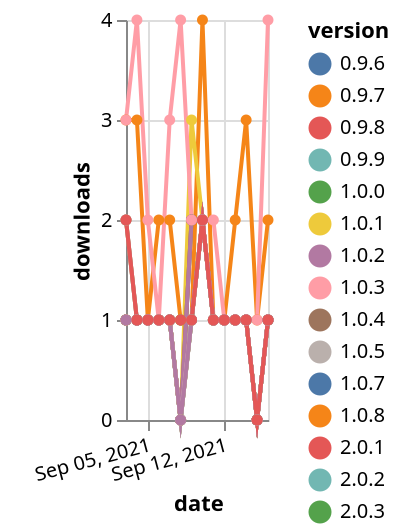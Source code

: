 {"$schema": "https://vega.github.io/schema/vega-lite/v5.json", "description": "A simple bar chart with embedded data.", "data": {"values": [{"date": "2021-09-03", "total": 202, "delta": 1, "version": "1.0.4"}, {"date": "2021-09-04", "total": 203, "delta": 1, "version": "1.0.4"}, {"date": "2021-09-05", "total": 204, "delta": 1, "version": "1.0.4"}, {"date": "2021-09-06", "total": 205, "delta": 1, "version": "1.0.4"}, {"date": "2021-09-07", "total": 206, "delta": 1, "version": "1.0.4"}, {"date": "2021-09-08", "total": 206, "delta": 0, "version": "1.0.4"}, {"date": "2021-09-09", "total": 207, "delta": 1, "version": "1.0.4"}, {"date": "2021-09-10", "total": 209, "delta": 2, "version": "1.0.4"}, {"date": "2021-09-11", "total": 210, "delta": 1, "version": "1.0.4"}, {"date": "2021-09-12", "total": 211, "delta": 1, "version": "1.0.4"}, {"date": "2021-09-13", "total": 212, "delta": 1, "version": "1.0.4"}, {"date": "2021-09-14", "total": 213, "delta": 1, "version": "1.0.4"}, {"date": "2021-09-15", "total": 213, "delta": 0, "version": "1.0.4"}, {"date": "2021-09-16", "total": 214, "delta": 1, "version": "1.0.4"}, {"date": "2021-09-03", "total": 147, "delta": 2, "version": "2.0.2"}, {"date": "2021-09-04", "total": 148, "delta": 1, "version": "2.0.2"}, {"date": "2021-09-05", "total": 149, "delta": 1, "version": "2.0.2"}, {"date": "2021-09-06", "total": 150, "delta": 1, "version": "2.0.2"}, {"date": "2021-09-07", "total": 151, "delta": 1, "version": "2.0.2"}, {"date": "2021-09-08", "total": 151, "delta": 0, "version": "2.0.2"}, {"date": "2021-09-09", "total": 153, "delta": 2, "version": "2.0.2"}, {"date": "2021-09-10", "total": 155, "delta": 2, "version": "2.0.2"}, {"date": "2021-09-11", "total": 156, "delta": 1, "version": "2.0.2"}, {"date": "2021-09-12", "total": 157, "delta": 1, "version": "2.0.2"}, {"date": "2021-09-13", "total": 158, "delta": 1, "version": "2.0.2"}, {"date": "2021-09-14", "total": 159, "delta": 1, "version": "2.0.2"}, {"date": "2021-09-15", "total": 159, "delta": 0, "version": "2.0.2"}, {"date": "2021-09-16", "total": 160, "delta": 1, "version": "2.0.2"}, {"date": "2021-09-03", "total": 424, "delta": 3, "version": "1.0.8"}, {"date": "2021-09-04", "total": 427, "delta": 3, "version": "1.0.8"}, {"date": "2021-09-05", "total": 428, "delta": 1, "version": "1.0.8"}, {"date": "2021-09-06", "total": 430, "delta": 2, "version": "1.0.8"}, {"date": "2021-09-07", "total": 432, "delta": 2, "version": "1.0.8"}, {"date": "2021-09-08", "total": 433, "delta": 1, "version": "1.0.8"}, {"date": "2021-09-09", "total": 434, "delta": 1, "version": "1.0.8"}, {"date": "2021-09-10", "total": 438, "delta": 4, "version": "1.0.8"}, {"date": "2021-09-11", "total": 439, "delta": 1, "version": "1.0.8"}, {"date": "2021-09-12", "total": 440, "delta": 1, "version": "1.0.8"}, {"date": "2021-09-13", "total": 442, "delta": 2, "version": "1.0.8"}, {"date": "2021-09-14", "total": 445, "delta": 3, "version": "1.0.8"}, {"date": "2021-09-15", "total": 446, "delta": 1, "version": "1.0.8"}, {"date": "2021-09-16", "total": 448, "delta": 2, "version": "1.0.8"}, {"date": "2021-09-03", "total": 171, "delta": 1, "version": "0.9.6"}, {"date": "2021-09-04", "total": 172, "delta": 1, "version": "0.9.6"}, {"date": "2021-09-05", "total": 173, "delta": 1, "version": "0.9.6"}, {"date": "2021-09-06", "total": 174, "delta": 1, "version": "0.9.6"}, {"date": "2021-09-07", "total": 175, "delta": 1, "version": "0.9.6"}, {"date": "2021-09-08", "total": 176, "delta": 1, "version": "0.9.6"}, {"date": "2021-09-09", "total": 177, "delta": 1, "version": "0.9.6"}, {"date": "2021-09-10", "total": 179, "delta": 2, "version": "0.9.6"}, {"date": "2021-09-11", "total": 180, "delta": 1, "version": "0.9.6"}, {"date": "2021-09-12", "total": 181, "delta": 1, "version": "0.9.6"}, {"date": "2021-09-13", "total": 182, "delta": 1, "version": "0.9.6"}, {"date": "2021-09-14", "total": 183, "delta": 1, "version": "0.9.6"}, {"date": "2021-09-15", "total": 183, "delta": 0, "version": "0.9.6"}, {"date": "2021-09-16", "total": 184, "delta": 1, "version": "0.9.6"}, {"date": "2021-09-03", "total": 143, "delta": 1, "version": "0.9.9"}, {"date": "2021-09-04", "total": 144, "delta": 1, "version": "0.9.9"}, {"date": "2021-09-05", "total": 145, "delta": 1, "version": "0.9.9"}, {"date": "2021-09-06", "total": 146, "delta": 1, "version": "0.9.9"}, {"date": "2021-09-07", "total": 147, "delta": 1, "version": "0.9.9"}, {"date": "2021-09-08", "total": 148, "delta": 1, "version": "0.9.9"}, {"date": "2021-09-09", "total": 149, "delta": 1, "version": "0.9.9"}, {"date": "2021-09-10", "total": 151, "delta": 2, "version": "0.9.9"}, {"date": "2021-09-11", "total": 152, "delta": 1, "version": "0.9.9"}, {"date": "2021-09-12", "total": 153, "delta": 1, "version": "0.9.9"}, {"date": "2021-09-13", "total": 154, "delta": 1, "version": "0.9.9"}, {"date": "2021-09-14", "total": 155, "delta": 1, "version": "0.9.9"}, {"date": "2021-09-15", "total": 155, "delta": 0, "version": "0.9.9"}, {"date": "2021-09-16", "total": 156, "delta": 1, "version": "0.9.9"}, {"date": "2021-09-03", "total": 200, "delta": 2, "version": "2.0.4"}, {"date": "2021-09-04", "total": 201, "delta": 1, "version": "2.0.4"}, {"date": "2021-09-05", "total": 202, "delta": 1, "version": "2.0.4"}, {"date": "2021-09-06", "total": 203, "delta": 1, "version": "2.0.4"}, {"date": "2021-09-07", "total": 204, "delta": 1, "version": "2.0.4"}, {"date": "2021-09-08", "total": 204, "delta": 0, "version": "2.0.4"}, {"date": "2021-09-09", "total": 207, "delta": 3, "version": "2.0.4"}, {"date": "2021-09-10", "total": 209, "delta": 2, "version": "2.0.4"}, {"date": "2021-09-11", "total": 210, "delta": 1, "version": "2.0.4"}, {"date": "2021-09-12", "total": 211, "delta": 1, "version": "2.0.4"}, {"date": "2021-09-13", "total": 212, "delta": 1, "version": "2.0.4"}, {"date": "2021-09-14", "total": 213, "delta": 1, "version": "2.0.4"}, {"date": "2021-09-15", "total": 213, "delta": 0, "version": "2.0.4"}, {"date": "2021-09-16", "total": 214, "delta": 1, "version": "2.0.4"}, {"date": "2021-09-03", "total": 141, "delta": 1, "version": "2.0.3"}, {"date": "2021-09-04", "total": 142, "delta": 1, "version": "2.0.3"}, {"date": "2021-09-05", "total": 143, "delta": 1, "version": "2.0.3"}, {"date": "2021-09-06", "total": 144, "delta": 1, "version": "2.0.3"}, {"date": "2021-09-07", "total": 145, "delta": 1, "version": "2.0.3"}, {"date": "2021-09-08", "total": 145, "delta": 0, "version": "2.0.3"}, {"date": "2021-09-09", "total": 147, "delta": 2, "version": "2.0.3"}, {"date": "2021-09-10", "total": 149, "delta": 2, "version": "2.0.3"}, {"date": "2021-09-11", "total": 150, "delta": 1, "version": "2.0.3"}, {"date": "2021-09-12", "total": 151, "delta": 1, "version": "2.0.3"}, {"date": "2021-09-13", "total": 152, "delta": 1, "version": "2.0.3"}, {"date": "2021-09-14", "total": 153, "delta": 1, "version": "2.0.3"}, {"date": "2021-09-15", "total": 153, "delta": 0, "version": "2.0.3"}, {"date": "2021-09-16", "total": 154, "delta": 1, "version": "2.0.3"}, {"date": "2021-09-03", "total": 153, "delta": 1, "version": "1.0.1"}, {"date": "2021-09-04", "total": 154, "delta": 1, "version": "1.0.1"}, {"date": "2021-09-05", "total": 155, "delta": 1, "version": "1.0.1"}, {"date": "2021-09-06", "total": 156, "delta": 1, "version": "1.0.1"}, {"date": "2021-09-07", "total": 157, "delta": 1, "version": "1.0.1"}, {"date": "2021-09-08", "total": 157, "delta": 0, "version": "1.0.1"}, {"date": "2021-09-09", "total": 158, "delta": 1, "version": "1.0.1"}, {"date": "2021-09-10", "total": 160, "delta": 2, "version": "1.0.1"}, {"date": "2021-09-11", "total": 161, "delta": 1, "version": "1.0.1"}, {"date": "2021-09-12", "total": 162, "delta": 1, "version": "1.0.1"}, {"date": "2021-09-13", "total": 163, "delta": 1, "version": "1.0.1"}, {"date": "2021-09-14", "total": 164, "delta": 1, "version": "1.0.1"}, {"date": "2021-09-15", "total": 164, "delta": 0, "version": "1.0.1"}, {"date": "2021-09-16", "total": 165, "delta": 1, "version": "1.0.1"}, {"date": "2021-09-03", "total": 170, "delta": 1, "version": "1.0.7"}, {"date": "2021-09-04", "total": 171, "delta": 1, "version": "1.0.7"}, {"date": "2021-09-05", "total": 172, "delta": 1, "version": "1.0.7"}, {"date": "2021-09-06", "total": 173, "delta": 1, "version": "1.0.7"}, {"date": "2021-09-07", "total": 174, "delta": 1, "version": "1.0.7"}, {"date": "2021-09-08", "total": 174, "delta": 0, "version": "1.0.7"}, {"date": "2021-09-09", "total": 175, "delta": 1, "version": "1.0.7"}, {"date": "2021-09-10", "total": 177, "delta": 2, "version": "1.0.7"}, {"date": "2021-09-11", "total": 178, "delta": 1, "version": "1.0.7"}, {"date": "2021-09-12", "total": 179, "delta": 1, "version": "1.0.7"}, {"date": "2021-09-13", "total": 180, "delta": 1, "version": "1.0.7"}, {"date": "2021-09-14", "total": 181, "delta": 1, "version": "1.0.7"}, {"date": "2021-09-15", "total": 181, "delta": 0, "version": "1.0.7"}, {"date": "2021-09-16", "total": 182, "delta": 1, "version": "1.0.7"}, {"date": "2021-09-03", "total": 160, "delta": 1, "version": "0.9.7"}, {"date": "2021-09-04", "total": 161, "delta": 1, "version": "0.9.7"}, {"date": "2021-09-05", "total": 162, "delta": 1, "version": "0.9.7"}, {"date": "2021-09-06", "total": 163, "delta": 1, "version": "0.9.7"}, {"date": "2021-09-07", "total": 164, "delta": 1, "version": "0.9.7"}, {"date": "2021-09-08", "total": 165, "delta": 1, "version": "0.9.7"}, {"date": "2021-09-09", "total": 166, "delta": 1, "version": "0.9.7"}, {"date": "2021-09-10", "total": 168, "delta": 2, "version": "0.9.7"}, {"date": "2021-09-11", "total": 169, "delta": 1, "version": "0.9.7"}, {"date": "2021-09-12", "total": 170, "delta": 1, "version": "0.9.7"}, {"date": "2021-09-13", "total": 171, "delta": 1, "version": "0.9.7"}, {"date": "2021-09-14", "total": 172, "delta": 1, "version": "0.9.7"}, {"date": "2021-09-15", "total": 172, "delta": 0, "version": "0.9.7"}, {"date": "2021-09-16", "total": 173, "delta": 1, "version": "0.9.7"}, {"date": "2021-09-03", "total": 176, "delta": 1, "version": "1.0.0"}, {"date": "2021-09-04", "total": 177, "delta": 1, "version": "1.0.0"}, {"date": "2021-09-05", "total": 178, "delta": 1, "version": "1.0.0"}, {"date": "2021-09-06", "total": 179, "delta": 1, "version": "1.0.0"}, {"date": "2021-09-07", "total": 180, "delta": 1, "version": "1.0.0"}, {"date": "2021-09-08", "total": 180, "delta": 0, "version": "1.0.0"}, {"date": "2021-09-09", "total": 181, "delta": 1, "version": "1.0.0"}, {"date": "2021-09-10", "total": 183, "delta": 2, "version": "1.0.0"}, {"date": "2021-09-11", "total": 184, "delta": 1, "version": "1.0.0"}, {"date": "2021-09-12", "total": 185, "delta": 1, "version": "1.0.0"}, {"date": "2021-09-13", "total": 186, "delta": 1, "version": "1.0.0"}, {"date": "2021-09-14", "total": 187, "delta": 1, "version": "1.0.0"}, {"date": "2021-09-15", "total": 187, "delta": 0, "version": "1.0.0"}, {"date": "2021-09-16", "total": 188, "delta": 1, "version": "1.0.0"}, {"date": "2021-09-03", "total": 141, "delta": 1, "version": "2.0.1"}, {"date": "2021-09-04", "total": 142, "delta": 1, "version": "2.0.1"}, {"date": "2021-09-05", "total": 143, "delta": 1, "version": "2.0.1"}, {"date": "2021-09-06", "total": 144, "delta": 1, "version": "2.0.1"}, {"date": "2021-09-07", "total": 145, "delta": 1, "version": "2.0.1"}, {"date": "2021-09-08", "total": 145, "delta": 0, "version": "2.0.1"}, {"date": "2021-09-09", "total": 147, "delta": 2, "version": "2.0.1"}, {"date": "2021-09-10", "total": 149, "delta": 2, "version": "2.0.1"}, {"date": "2021-09-11", "total": 150, "delta": 1, "version": "2.0.1"}, {"date": "2021-09-12", "total": 151, "delta": 1, "version": "2.0.1"}, {"date": "2021-09-13", "total": 152, "delta": 1, "version": "2.0.1"}, {"date": "2021-09-14", "total": 153, "delta": 1, "version": "2.0.1"}, {"date": "2021-09-15", "total": 153, "delta": 0, "version": "2.0.1"}, {"date": "2021-09-16", "total": 154, "delta": 1, "version": "2.0.1"}, {"date": "2021-09-03", "total": 37, "delta": 2, "version": "2.0.5"}, {"date": "2021-09-04", "total": 38, "delta": 1, "version": "2.0.5"}, {"date": "2021-09-05", "total": 39, "delta": 1, "version": "2.0.5"}, {"date": "2021-09-06", "total": 40, "delta": 1, "version": "2.0.5"}, {"date": "2021-09-07", "total": 41, "delta": 1, "version": "2.0.5"}, {"date": "2021-09-08", "total": 41, "delta": 0, "version": "2.0.5"}, {"date": "2021-09-09", "total": 43, "delta": 2, "version": "2.0.5"}, {"date": "2021-09-10", "total": 45, "delta": 2, "version": "2.0.5"}, {"date": "2021-09-11", "total": 46, "delta": 1, "version": "2.0.5"}, {"date": "2021-09-12", "total": 47, "delta": 1, "version": "2.0.5"}, {"date": "2021-09-13", "total": 48, "delta": 1, "version": "2.0.5"}, {"date": "2021-09-14", "total": 49, "delta": 1, "version": "2.0.5"}, {"date": "2021-09-15", "total": 49, "delta": 0, "version": "2.0.5"}, {"date": "2021-09-16", "total": 50, "delta": 1, "version": "2.0.5"}, {"date": "2021-09-03", "total": 176, "delta": 1, "version": "1.0.3"}, {"date": "2021-09-04", "total": 177, "delta": 1, "version": "1.0.3"}, {"date": "2021-09-05", "total": 178, "delta": 1, "version": "1.0.3"}, {"date": "2021-09-06", "total": 179, "delta": 1, "version": "1.0.3"}, {"date": "2021-09-07", "total": 180, "delta": 1, "version": "1.0.3"}, {"date": "2021-09-08", "total": 180, "delta": 0, "version": "1.0.3"}, {"date": "2021-09-09", "total": 181, "delta": 1, "version": "1.0.3"}, {"date": "2021-09-10", "total": 183, "delta": 2, "version": "1.0.3"}, {"date": "2021-09-11", "total": 184, "delta": 1, "version": "1.0.3"}, {"date": "2021-09-12", "total": 185, "delta": 1, "version": "1.0.3"}, {"date": "2021-09-13", "total": 186, "delta": 1, "version": "1.0.3"}, {"date": "2021-09-14", "total": 187, "delta": 1, "version": "1.0.3"}, {"date": "2021-09-15", "total": 187, "delta": 0, "version": "1.0.3"}, {"date": "2021-09-16", "total": 188, "delta": 1, "version": "1.0.3"}, {"date": "2021-09-03", "total": 40, "delta": 3, "version": "2.0.6"}, {"date": "2021-09-04", "total": 44, "delta": 4, "version": "2.0.6"}, {"date": "2021-09-05", "total": 46, "delta": 2, "version": "2.0.6"}, {"date": "2021-09-06", "total": 47, "delta": 1, "version": "2.0.6"}, {"date": "2021-09-07", "total": 50, "delta": 3, "version": "2.0.6"}, {"date": "2021-09-08", "total": 54, "delta": 4, "version": "2.0.6"}, {"date": "2021-09-09", "total": 56, "delta": 2, "version": "2.0.6"}, {"date": "2021-09-10", "total": 58, "delta": 2, "version": "2.0.6"}, {"date": "2021-09-11", "total": 60, "delta": 2, "version": "2.0.6"}, {"date": "2021-09-12", "total": 61, "delta": 1, "version": "2.0.6"}, {"date": "2021-09-13", "total": 62, "delta": 1, "version": "2.0.6"}, {"date": "2021-09-14", "total": 63, "delta": 1, "version": "2.0.6"}, {"date": "2021-09-15", "total": 64, "delta": 1, "version": "2.0.6"}, {"date": "2021-09-16", "total": 68, "delta": 4, "version": "2.0.6"}, {"date": "2021-09-03", "total": 197, "delta": 1, "version": "1.0.5"}, {"date": "2021-09-04", "total": 198, "delta": 1, "version": "1.0.5"}, {"date": "2021-09-05", "total": 199, "delta": 1, "version": "1.0.5"}, {"date": "2021-09-06", "total": 200, "delta": 1, "version": "1.0.5"}, {"date": "2021-09-07", "total": 201, "delta": 1, "version": "1.0.5"}, {"date": "2021-09-08", "total": 201, "delta": 0, "version": "1.0.5"}, {"date": "2021-09-09", "total": 202, "delta": 1, "version": "1.0.5"}, {"date": "2021-09-10", "total": 204, "delta": 2, "version": "1.0.5"}, {"date": "2021-09-11", "total": 205, "delta": 1, "version": "1.0.5"}, {"date": "2021-09-12", "total": 206, "delta": 1, "version": "1.0.5"}, {"date": "2021-09-13", "total": 207, "delta": 1, "version": "1.0.5"}, {"date": "2021-09-14", "total": 208, "delta": 1, "version": "1.0.5"}, {"date": "2021-09-15", "total": 208, "delta": 0, "version": "1.0.5"}, {"date": "2021-09-16", "total": 209, "delta": 1, "version": "1.0.5"}, {"date": "2021-09-03", "total": 160, "delta": 1, "version": "1.0.2"}, {"date": "2021-09-04", "total": 161, "delta": 1, "version": "1.0.2"}, {"date": "2021-09-05", "total": 162, "delta": 1, "version": "1.0.2"}, {"date": "2021-09-06", "total": 163, "delta": 1, "version": "1.0.2"}, {"date": "2021-09-07", "total": 164, "delta": 1, "version": "1.0.2"}, {"date": "2021-09-08", "total": 164, "delta": 0, "version": "1.0.2"}, {"date": "2021-09-09", "total": 165, "delta": 1, "version": "1.0.2"}, {"date": "2021-09-10", "total": 167, "delta": 2, "version": "1.0.2"}, {"date": "2021-09-11", "total": 168, "delta": 1, "version": "1.0.2"}, {"date": "2021-09-12", "total": 169, "delta": 1, "version": "1.0.2"}, {"date": "2021-09-13", "total": 170, "delta": 1, "version": "1.0.2"}, {"date": "2021-09-14", "total": 171, "delta": 1, "version": "1.0.2"}, {"date": "2021-09-15", "total": 171, "delta": 0, "version": "1.0.2"}, {"date": "2021-09-16", "total": 172, "delta": 1, "version": "1.0.2"}, {"date": "2021-09-03", "total": 146, "delta": 2, "version": "0.9.8"}, {"date": "2021-09-04", "total": 147, "delta": 1, "version": "0.9.8"}, {"date": "2021-09-05", "total": 148, "delta": 1, "version": "0.9.8"}, {"date": "2021-09-06", "total": 149, "delta": 1, "version": "0.9.8"}, {"date": "2021-09-07", "total": 150, "delta": 1, "version": "0.9.8"}, {"date": "2021-09-08", "total": 151, "delta": 1, "version": "0.9.8"}, {"date": "2021-09-09", "total": 152, "delta": 1, "version": "0.9.8"}, {"date": "2021-09-10", "total": 154, "delta": 2, "version": "0.9.8"}, {"date": "2021-09-11", "total": 155, "delta": 1, "version": "0.9.8"}, {"date": "2021-09-12", "total": 156, "delta": 1, "version": "0.9.8"}, {"date": "2021-09-13", "total": 157, "delta": 1, "version": "0.9.8"}, {"date": "2021-09-14", "total": 158, "delta": 1, "version": "0.9.8"}, {"date": "2021-09-15", "total": 158, "delta": 0, "version": "0.9.8"}, {"date": "2021-09-16", "total": 159, "delta": 1, "version": "0.9.8"}]}, "width": "container", "mark": {"type": "line", "point": {"filled": true}}, "encoding": {"x": {"field": "date", "type": "temporal", "timeUnit": "yearmonthdate", "title": "date", "axis": {"labelAngle": -15}}, "y": {"field": "delta", "type": "quantitative", "title": "downloads"}, "color": {"field": "version", "type": "nominal"}, "tooltip": {"field": "delta"}}}
